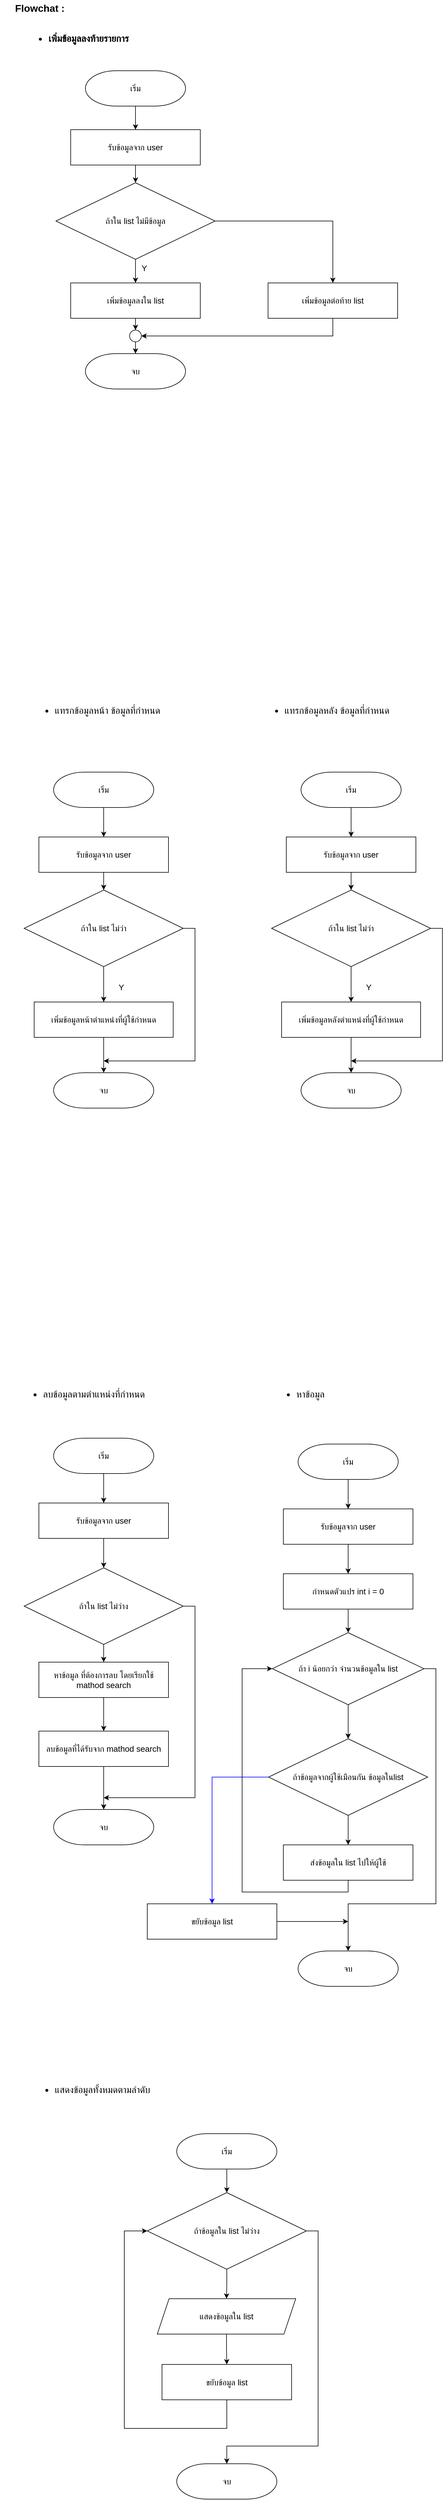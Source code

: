 <mxfile version="25.0.2">
  <diagram name="Page-1" id="D1k8TDNZJm5W6gOoN39z">
    <mxGraphModel dx="3500" dy="2097" grid="1" gridSize="10" guides="1" tooltips="1" connect="1" arrows="1" fold="1" page="1" pageScale="1" pageWidth="827" pageHeight="1169" math="0" shadow="0">
      <root>
        <mxCell id="0" />
        <mxCell id="1" parent="0" />
        <mxCell id="Re3BrL7D_ri76bv2ay9p-19" value="&lt;ul&gt;&lt;li&gt;เพิ่มข้อมูลลงท้ายรายการ&lt;/li&gt;&lt;/ul&gt;" style="text;html=1;align=center;verticalAlign=middle;whiteSpace=wrap;rounded=0;fontFamily=Tahoma;fontSize=16;fontStyle=1;strokeWidth=1;" vertex="1" parent="1">
          <mxGeometry x="29" y="100" width="261" height="30" as="geometry" />
        </mxCell>
        <mxCell id="Re3BrL7D_ri76bv2ay9p-21" value="Flowchat :&amp;nbsp;" style="text;html=1;align=center;verticalAlign=middle;whiteSpace=wrap;rounded=0;fontSize=17;fontStyle=1;strokeWidth=1;" vertex="1" parent="1">
          <mxGeometry x="49" y="50" width="100" height="30" as="geometry" />
        </mxCell>
        <mxCell id="Re3BrL7D_ri76bv2ay9p-23" value="" style="group;fontSize=14;strokeWidth=1;" vertex="1" connectable="0" parent="1">
          <mxGeometry x="124" y="170" width="580" height="540" as="geometry" />
        </mxCell>
        <mxCell id="Re3BrL7D_ri76bv2ay9p-3" value="" style="edgeStyle=orthogonalEdgeStyle;rounded=0;orthogonalLoop=1;jettySize=auto;html=1;fontSize=14;strokeWidth=1;" edge="1" parent="Re3BrL7D_ri76bv2ay9p-23" source="Re3BrL7D_ri76bv2ay9p-1" target="Re3BrL7D_ri76bv2ay9p-2">
          <mxGeometry relative="1" as="geometry" />
        </mxCell>
        <mxCell id="Re3BrL7D_ri76bv2ay9p-1" value="เริ่ม" style="strokeWidth=1;html=1;shape=mxgraph.flowchart.terminator;whiteSpace=wrap;fontSize=14;" vertex="1" parent="Re3BrL7D_ri76bv2ay9p-23">
          <mxGeometry x="50" width="170" height="60" as="geometry" />
        </mxCell>
        <mxCell id="Re3BrL7D_ri76bv2ay9p-5" value="" style="edgeStyle=orthogonalEdgeStyle;rounded=0;orthogonalLoop=1;jettySize=auto;html=1;fontSize=14;strokeWidth=1;" edge="1" parent="Re3BrL7D_ri76bv2ay9p-23" source="Re3BrL7D_ri76bv2ay9p-2" target="Re3BrL7D_ri76bv2ay9p-4">
          <mxGeometry relative="1" as="geometry" />
        </mxCell>
        <mxCell id="Re3BrL7D_ri76bv2ay9p-2" value="รับข้อมูลจาก user" style="whiteSpace=wrap;html=1;strokeWidth=1;fontSize=14;" vertex="1" parent="Re3BrL7D_ri76bv2ay9p-23">
          <mxGeometry x="25" y="100" width="220" height="60" as="geometry" />
        </mxCell>
        <mxCell id="Re3BrL7D_ri76bv2ay9p-7" value="" style="edgeStyle=orthogonalEdgeStyle;rounded=0;orthogonalLoop=1;jettySize=auto;html=1;fontSize=14;strokeWidth=1;" edge="1" parent="Re3BrL7D_ri76bv2ay9p-23" source="Re3BrL7D_ri76bv2ay9p-4" target="Re3BrL7D_ri76bv2ay9p-6">
          <mxGeometry relative="1" as="geometry" />
        </mxCell>
        <mxCell id="Re3BrL7D_ri76bv2ay9p-10" style="edgeStyle=orthogonalEdgeStyle;rounded=0;orthogonalLoop=1;jettySize=auto;html=1;entryX=0.5;entryY=0;entryDx=0;entryDy=0;fontSize=14;strokeWidth=1;" edge="1" parent="Re3BrL7D_ri76bv2ay9p-23" source="Re3BrL7D_ri76bv2ay9p-4" target="Re3BrL7D_ri76bv2ay9p-9">
          <mxGeometry relative="1" as="geometry" />
        </mxCell>
        <mxCell id="Re3BrL7D_ri76bv2ay9p-4" value="ถ้าใน list ไม่มีข้อมูล" style="rhombus;whiteSpace=wrap;html=1;fontSize=14;strokeWidth=1;" vertex="1" parent="Re3BrL7D_ri76bv2ay9p-23">
          <mxGeometry y="190.0" width="270" height="130" as="geometry" />
        </mxCell>
        <mxCell id="Re3BrL7D_ri76bv2ay9p-13" value="" style="edgeStyle=orthogonalEdgeStyle;rounded=0;orthogonalLoop=1;jettySize=auto;html=1;fontSize=14;strokeWidth=1;" edge="1" parent="Re3BrL7D_ri76bv2ay9p-23" source="Re3BrL7D_ri76bv2ay9p-15" target="Re3BrL7D_ri76bv2ay9p-12">
          <mxGeometry relative="1" as="geometry" />
        </mxCell>
        <mxCell id="Re3BrL7D_ri76bv2ay9p-6" value="เพิ่มข้อมูลลงใน list" style="whiteSpace=wrap;html=1;strokeWidth=1;fontSize=14;" vertex="1" parent="Re3BrL7D_ri76bv2ay9p-23">
          <mxGeometry x="25" y="360" width="220" height="60" as="geometry" />
        </mxCell>
        <mxCell id="Re3BrL7D_ri76bv2ay9p-8" value="Y" style="text;html=1;align=center;verticalAlign=middle;whiteSpace=wrap;rounded=0;fontSize=14;strokeWidth=1;" vertex="1" parent="Re3BrL7D_ri76bv2ay9p-23">
          <mxGeometry x="120" y="320" width="60" height="30" as="geometry" />
        </mxCell>
        <mxCell id="Re3BrL7D_ri76bv2ay9p-14" style="edgeStyle=orthogonalEdgeStyle;rounded=0;orthogonalLoop=1;jettySize=auto;html=1;exitX=0.5;exitY=1;exitDx=0;exitDy=0;entryX=1;entryY=0.5;entryDx=0;entryDy=0;fontSize=14;strokeWidth=1;" edge="1" parent="Re3BrL7D_ri76bv2ay9p-23" source="Re3BrL7D_ri76bv2ay9p-9" target="Re3BrL7D_ri76bv2ay9p-15">
          <mxGeometry relative="1" as="geometry">
            <mxPoint x="140" y="460" as="targetPoint" />
            <Array as="points">
              <mxPoint x="470" y="450" />
            </Array>
          </mxGeometry>
        </mxCell>
        <mxCell id="Re3BrL7D_ri76bv2ay9p-9" value="เพิ่มข้อมูลต่อท้าย list" style="whiteSpace=wrap;html=1;strokeWidth=1;fontSize=14;" vertex="1" parent="Re3BrL7D_ri76bv2ay9p-23">
          <mxGeometry x="360" y="360" width="220" height="60" as="geometry" />
        </mxCell>
        <mxCell id="Re3BrL7D_ri76bv2ay9p-12" value="จบ" style="strokeWidth=1;html=1;shape=mxgraph.flowchart.terminator;whiteSpace=wrap;fontSize=14;" vertex="1" parent="Re3BrL7D_ri76bv2ay9p-23">
          <mxGeometry x="50" y="480" width="170" height="60" as="geometry" />
        </mxCell>
        <mxCell id="Re3BrL7D_ri76bv2ay9p-16" value="" style="edgeStyle=orthogonalEdgeStyle;rounded=0;orthogonalLoop=1;jettySize=auto;html=1;fontSize=14;strokeWidth=1;" edge="1" parent="Re3BrL7D_ri76bv2ay9p-23" source="Re3BrL7D_ri76bv2ay9p-6" target="Re3BrL7D_ri76bv2ay9p-15">
          <mxGeometry relative="1" as="geometry">
            <mxPoint x="135" y="420" as="sourcePoint" />
            <mxPoint x="135" y="480" as="targetPoint" />
          </mxGeometry>
        </mxCell>
        <mxCell id="Re3BrL7D_ri76bv2ay9p-15" value="" style="ellipse;whiteSpace=wrap;html=1;aspect=fixed;fontSize=14;strokeWidth=1;" vertex="1" parent="Re3BrL7D_ri76bv2ay9p-23">
          <mxGeometry x="125" y="440" width="20" height="20" as="geometry" />
        </mxCell>
        <mxCell id="Re3BrL7D_ri76bv2ay9p-25" value="&lt;ul&gt;&lt;li&gt;แทรกข้อมูลหน้า ข้อมูลที่กำหนด&lt;/li&gt;&lt;/ul&gt;" style="text;html=1;align=left;verticalAlign=middle;whiteSpace=wrap;rounded=0;fontSize=16;strokeWidth=1;" vertex="1" parent="1">
          <mxGeometry x="80" y="1240" width="300" height="30" as="geometry" />
        </mxCell>
        <mxCell id="Re3BrL7D_ri76bv2ay9p-41" value="" style="group;strokeWidth=1;fontSize=14;" vertex="1" connectable="0" parent="1">
          <mxGeometry x="490" y="1360" width="290" height="570" as="geometry" />
        </mxCell>
        <mxCell id="Re3BrL7D_ri76bv2ay9p-28" value="" style="edgeStyle=orthogonalEdgeStyle;rounded=0;orthogonalLoop=1;jettySize=auto;html=1;fontFamily=Helvetica;fontSize=14;fontColor=default;strokeWidth=1;" edge="1" parent="Re3BrL7D_ri76bv2ay9p-41" source="Re3BrL7D_ri76bv2ay9p-24" target="Re3BrL7D_ri76bv2ay9p-27">
          <mxGeometry relative="1" as="geometry" />
        </mxCell>
        <mxCell id="Re3BrL7D_ri76bv2ay9p-24" value="เริ่ม" style="strokeWidth=1;html=1;shape=mxgraph.flowchart.terminator;whiteSpace=wrap;fontSize=14;" vertex="1" parent="Re3BrL7D_ri76bv2ay9p-41">
          <mxGeometry x="50" width="170" height="60" as="geometry" />
        </mxCell>
        <mxCell id="Re3BrL7D_ri76bv2ay9p-30" value="" style="edgeStyle=orthogonalEdgeStyle;rounded=0;orthogonalLoop=1;jettySize=auto;html=1;fontFamily=Helvetica;fontSize=14;fontColor=default;strokeWidth=1;" edge="1" parent="Re3BrL7D_ri76bv2ay9p-41" source="Re3BrL7D_ri76bv2ay9p-27" target="Re3BrL7D_ri76bv2ay9p-29">
          <mxGeometry relative="1" as="geometry" />
        </mxCell>
        <mxCell id="Re3BrL7D_ri76bv2ay9p-27" value="&lt;span&gt;รับข้อมูลจาก user&lt;/span&gt;" style="whiteSpace=wrap;html=1;strokeWidth=1;rounded=0;align=center;verticalAlign=middle;fontFamily=Helvetica;fontSize=14;fontColor=default;fillColor=none;gradientColor=none;" vertex="1" parent="Re3BrL7D_ri76bv2ay9p-41">
          <mxGeometry x="25" y="110" width="220" height="60" as="geometry" />
        </mxCell>
        <mxCell id="Re3BrL7D_ri76bv2ay9p-36" value="" style="edgeStyle=orthogonalEdgeStyle;rounded=0;orthogonalLoop=1;jettySize=auto;html=1;fontFamily=Helvetica;fontSize=14;fontColor=default;strokeWidth=1;" edge="1" parent="Re3BrL7D_ri76bv2ay9p-41" source="Re3BrL7D_ri76bv2ay9p-29" target="Re3BrL7D_ri76bv2ay9p-34">
          <mxGeometry relative="1" as="geometry" />
        </mxCell>
        <mxCell id="Re3BrL7D_ri76bv2ay9p-40" style="edgeStyle=orthogonalEdgeStyle;rounded=0;orthogonalLoop=1;jettySize=auto;html=1;fontFamily=Helvetica;fontSize=14;fontColor=default;exitX=1;exitY=0.5;exitDx=0;exitDy=0;strokeWidth=1;" edge="1" parent="Re3BrL7D_ri76bv2ay9p-41" source="Re3BrL7D_ri76bv2ay9p-29">
          <mxGeometry relative="1" as="geometry">
            <mxPoint x="135.0" y="490" as="targetPoint" />
            <Array as="points">
              <mxPoint x="290" y="265" />
              <mxPoint x="290" y="490" />
            </Array>
          </mxGeometry>
        </mxCell>
        <mxCell id="Re3BrL7D_ri76bv2ay9p-29" value="&lt;span&gt;ถ้าใน list ไม่ว่า&lt;/span&gt;" style="rhombus;whiteSpace=wrap;html=1;rounded=0;align=center;verticalAlign=middle;fontFamily=Helvetica;fontSize=14;fontColor=default;fillColor=none;gradientColor=none;strokeWidth=1;" vertex="1" parent="Re3BrL7D_ri76bv2ay9p-41">
          <mxGeometry y="200" width="270" height="130" as="geometry" />
        </mxCell>
        <mxCell id="Re3BrL7D_ri76bv2ay9p-39" value="" style="edgeStyle=orthogonalEdgeStyle;rounded=0;orthogonalLoop=1;jettySize=auto;html=1;fontFamily=Helvetica;fontSize=14;fontColor=default;strokeWidth=1;" edge="1" parent="Re3BrL7D_ri76bv2ay9p-41" source="Re3BrL7D_ri76bv2ay9p-34" target="Re3BrL7D_ri76bv2ay9p-38">
          <mxGeometry relative="1" as="geometry" />
        </mxCell>
        <mxCell id="Re3BrL7D_ri76bv2ay9p-34" value="เพิ่มข้อมูลหลังตำแหน่งที่ผู้ใช้กำหนด" style="whiteSpace=wrap;html=1;strokeWidth=1;rounded=0;align=center;verticalAlign=middle;fontFamily=Helvetica;fontSize=14;fontColor=default;fillColor=none;gradientColor=none;" vertex="1" parent="Re3BrL7D_ri76bv2ay9p-41">
          <mxGeometry x="17" y="390" width="236" height="60" as="geometry" />
        </mxCell>
        <mxCell id="Re3BrL7D_ri76bv2ay9p-37" value="Y" style="text;html=1;align=center;verticalAlign=middle;whiteSpace=wrap;rounded=0;fontFamily=Helvetica;fontSize=14;fontColor=default;strokeWidth=1;" vertex="1" parent="Re3BrL7D_ri76bv2ay9p-41">
          <mxGeometry x="135" y="350" width="60" height="30" as="geometry" />
        </mxCell>
        <mxCell id="Re3BrL7D_ri76bv2ay9p-38" value="จบ" style="strokeWidth=1;html=1;shape=mxgraph.flowchart.terminator;whiteSpace=wrap;rounded=0;align=center;verticalAlign=middle;fontFamily=Helvetica;fontSize=14;fontColor=default;fillColor=none;gradientColor=none;" vertex="1" parent="Re3BrL7D_ri76bv2ay9p-41">
          <mxGeometry x="50" y="510" width="170" height="60" as="geometry" />
        </mxCell>
        <mxCell id="Re3BrL7D_ri76bv2ay9p-42" value="" style="group;strokeWidth=1;fontSize=14;" vertex="1" connectable="0" parent="1">
          <mxGeometry x="70" y="1360" width="290" height="570" as="geometry" />
        </mxCell>
        <mxCell id="Re3BrL7D_ri76bv2ay9p-43" value="" style="edgeStyle=orthogonalEdgeStyle;rounded=0;orthogonalLoop=1;jettySize=auto;html=1;fontFamily=Helvetica;fontSize=14;fontColor=default;strokeWidth=1;" edge="1" parent="Re3BrL7D_ri76bv2ay9p-42" source="Re3BrL7D_ri76bv2ay9p-44" target="Re3BrL7D_ri76bv2ay9p-46">
          <mxGeometry relative="1" as="geometry" />
        </mxCell>
        <mxCell id="Re3BrL7D_ri76bv2ay9p-44" value="เริ่ม" style="strokeWidth=1;html=1;shape=mxgraph.flowchart.terminator;whiteSpace=wrap;fontSize=14;" vertex="1" parent="Re3BrL7D_ri76bv2ay9p-42">
          <mxGeometry x="50" width="170" height="60" as="geometry" />
        </mxCell>
        <mxCell id="Re3BrL7D_ri76bv2ay9p-45" value="" style="edgeStyle=orthogonalEdgeStyle;rounded=0;orthogonalLoop=1;jettySize=auto;html=1;fontFamily=Helvetica;fontSize=14;fontColor=default;strokeWidth=1;" edge="1" parent="Re3BrL7D_ri76bv2ay9p-42" source="Re3BrL7D_ri76bv2ay9p-46" target="Re3BrL7D_ri76bv2ay9p-49">
          <mxGeometry relative="1" as="geometry" />
        </mxCell>
        <mxCell id="Re3BrL7D_ri76bv2ay9p-46" value="&lt;span&gt;รับข้อมูลจาก user&lt;/span&gt;" style="whiteSpace=wrap;html=1;strokeWidth=1;rounded=0;align=center;verticalAlign=middle;fontFamily=Helvetica;fontSize=14;fontColor=default;fillColor=none;gradientColor=none;" vertex="1" parent="Re3BrL7D_ri76bv2ay9p-42">
          <mxGeometry x="25" y="110" width="220" height="60" as="geometry" />
        </mxCell>
        <mxCell id="Re3BrL7D_ri76bv2ay9p-47" value="" style="edgeStyle=orthogonalEdgeStyle;rounded=0;orthogonalLoop=1;jettySize=auto;html=1;fontFamily=Helvetica;fontSize=14;fontColor=default;strokeWidth=1;" edge="1" parent="Re3BrL7D_ri76bv2ay9p-42" source="Re3BrL7D_ri76bv2ay9p-49" target="Re3BrL7D_ri76bv2ay9p-51">
          <mxGeometry relative="1" as="geometry" />
        </mxCell>
        <mxCell id="Re3BrL7D_ri76bv2ay9p-48" style="edgeStyle=orthogonalEdgeStyle;rounded=0;orthogonalLoop=1;jettySize=auto;html=1;fontFamily=Helvetica;fontSize=14;fontColor=default;exitX=1;exitY=0.5;exitDx=0;exitDy=0;strokeWidth=1;" edge="1" parent="Re3BrL7D_ri76bv2ay9p-42" source="Re3BrL7D_ri76bv2ay9p-49">
          <mxGeometry relative="1" as="geometry">
            <mxPoint x="135.0" y="490" as="targetPoint" />
            <Array as="points">
              <mxPoint x="290" y="265" />
              <mxPoint x="290" y="490" />
            </Array>
          </mxGeometry>
        </mxCell>
        <mxCell id="Re3BrL7D_ri76bv2ay9p-49" value="&lt;span&gt;ถ้าใน list ไม่ว่า&lt;/span&gt;" style="rhombus;whiteSpace=wrap;html=1;rounded=0;align=center;verticalAlign=middle;fontFamily=Helvetica;fontSize=14;fontColor=default;fillColor=none;gradientColor=none;strokeWidth=1;" vertex="1" parent="Re3BrL7D_ri76bv2ay9p-42">
          <mxGeometry y="200" width="270" height="130" as="geometry" />
        </mxCell>
        <mxCell id="Re3BrL7D_ri76bv2ay9p-50" value="" style="edgeStyle=orthogonalEdgeStyle;rounded=0;orthogonalLoop=1;jettySize=auto;html=1;fontFamily=Helvetica;fontSize=14;fontColor=default;strokeWidth=1;" edge="1" parent="Re3BrL7D_ri76bv2ay9p-42" source="Re3BrL7D_ri76bv2ay9p-51" target="Re3BrL7D_ri76bv2ay9p-53">
          <mxGeometry relative="1" as="geometry" />
        </mxCell>
        <mxCell id="Re3BrL7D_ri76bv2ay9p-51" value="เพิ่มข้อมูลหน้าตำแหน่งที่ผู้ใช้กำหนด" style="whiteSpace=wrap;html=1;strokeWidth=1;rounded=0;align=center;verticalAlign=middle;fontFamily=Helvetica;fontSize=14;fontColor=default;fillColor=none;gradientColor=none;" vertex="1" parent="Re3BrL7D_ri76bv2ay9p-42">
          <mxGeometry x="17" y="390" width="236" height="60" as="geometry" />
        </mxCell>
        <mxCell id="Re3BrL7D_ri76bv2ay9p-52" value="Y" style="text;html=1;align=center;verticalAlign=middle;whiteSpace=wrap;rounded=0;fontFamily=Helvetica;fontSize=14;fontColor=default;strokeWidth=1;" vertex="1" parent="Re3BrL7D_ri76bv2ay9p-42">
          <mxGeometry x="135" y="350" width="60" height="30" as="geometry" />
        </mxCell>
        <mxCell id="Re3BrL7D_ri76bv2ay9p-53" value="จบ" style="strokeWidth=1;html=1;shape=mxgraph.flowchart.terminator;whiteSpace=wrap;rounded=0;align=center;verticalAlign=middle;fontFamily=Helvetica;fontSize=14;fontColor=default;fillColor=none;gradientColor=none;" vertex="1" parent="Re3BrL7D_ri76bv2ay9p-42">
          <mxGeometry x="50" y="510" width="170" height="60" as="geometry" />
        </mxCell>
        <mxCell id="Re3BrL7D_ri76bv2ay9p-54" value="&lt;ul&gt;&lt;li&gt;แทรกข้อมูลหลัง ข้อมูลที่กำหนด&lt;/li&gt;&lt;/ul&gt;" style="text;html=1;align=left;verticalAlign=middle;whiteSpace=wrap;rounded=0;fontSize=16;strokeWidth=1;" vertex="1" parent="1">
          <mxGeometry x="470" y="1240" width="300" height="30" as="geometry" />
        </mxCell>
        <mxCell id="Re3BrL7D_ri76bv2ay9p-55" value="&lt;ul&gt;&lt;li&gt;ลบข้อมูลตามตำแหน่งที่กำหนด&lt;/li&gt;&lt;/ul&gt;" style="text;html=1;align=left;verticalAlign=middle;whiteSpace=wrap;rounded=0;fontFamily=Helvetica;fontSize=16;fontColor=default;strokeWidth=1;" vertex="1" parent="1">
          <mxGeometry x="60" y="2400" width="286" height="30" as="geometry" />
        </mxCell>
        <mxCell id="Re3BrL7D_ri76bv2ay9p-58" value="" style="edgeStyle=orthogonalEdgeStyle;rounded=0;orthogonalLoop=1;jettySize=auto;html=1;fontFamily=Helvetica;fontSize=14;fontColor=default;strokeWidth=1;" edge="1" parent="1" source="Re3BrL7D_ri76bv2ay9p-56" target="Re3BrL7D_ri76bv2ay9p-57">
          <mxGeometry relative="1" as="geometry" />
        </mxCell>
        <mxCell id="Re3BrL7D_ri76bv2ay9p-56" value="เริ่ม" style="strokeWidth=1;html=1;shape=mxgraph.flowchart.terminator;whiteSpace=wrap;rounded=0;align=center;verticalAlign=middle;fontFamily=Helvetica;fontSize=14;fontColor=default;fillColor=none;gradientColor=none;" vertex="1" parent="1">
          <mxGeometry x="120" y="2490" width="170" height="60" as="geometry" />
        </mxCell>
        <mxCell id="Re3BrL7D_ri76bv2ay9p-61" value="" style="edgeStyle=orthogonalEdgeStyle;rounded=0;orthogonalLoop=1;jettySize=auto;html=1;fontFamily=Helvetica;fontSize=14;fontColor=default;strokeWidth=1;" edge="1" parent="1" source="Re3BrL7D_ri76bv2ay9p-57" target="Re3BrL7D_ri76bv2ay9p-60">
          <mxGeometry relative="1" as="geometry" />
        </mxCell>
        <mxCell id="Re3BrL7D_ri76bv2ay9p-57" value="&lt;span&gt;รับข้อมูลจาก user&lt;/span&gt;" style="whiteSpace=wrap;html=1;strokeWidth=1;rounded=0;align=center;verticalAlign=middle;fontFamily=Helvetica;fontSize=14;fontColor=default;fillColor=none;gradientColor=none;" vertex="1" parent="1">
          <mxGeometry x="95" y="2600" width="220" height="60" as="geometry" />
        </mxCell>
        <mxCell id="Re3BrL7D_ri76bv2ay9p-63" value="" style="edgeStyle=orthogonalEdgeStyle;rounded=0;orthogonalLoop=1;jettySize=auto;html=1;fontFamily=Helvetica;fontSize=14;fontColor=default;strokeWidth=1;" edge="1" parent="1" source="Re3BrL7D_ri76bv2ay9p-60" target="Re3BrL7D_ri76bv2ay9p-62">
          <mxGeometry relative="1" as="geometry" />
        </mxCell>
        <mxCell id="Re3BrL7D_ri76bv2ay9p-68" style="edgeStyle=orthogonalEdgeStyle;rounded=0;orthogonalLoop=1;jettySize=auto;html=1;fontFamily=Helvetica;fontSize=14;fontColor=default;exitX=1;exitY=0.5;exitDx=0;exitDy=0;strokeWidth=1;" edge="1" parent="1" source="Re3BrL7D_ri76bv2ay9p-60">
          <mxGeometry relative="1" as="geometry">
            <mxPoint x="205" y="3100.0" as="targetPoint" />
            <Array as="points">
              <mxPoint x="360" y="2775" />
              <mxPoint x="360" y="3100" />
            </Array>
          </mxGeometry>
        </mxCell>
        <mxCell id="Re3BrL7D_ri76bv2ay9p-60" value="&lt;span&gt;ถ้าใน list ไม่ว่าง&lt;/span&gt;" style="rhombus;whiteSpace=wrap;html=1;rounded=0;align=center;verticalAlign=middle;fontFamily=Helvetica;fontSize=14;fontColor=default;fillColor=none;gradientColor=none;strokeWidth=1;" vertex="1" parent="1">
          <mxGeometry x="70" y="2710" width="270" height="130" as="geometry" />
        </mxCell>
        <mxCell id="Re3BrL7D_ri76bv2ay9p-65" value="" style="edgeStyle=orthogonalEdgeStyle;rounded=0;orthogonalLoop=1;jettySize=auto;html=1;fontFamily=Helvetica;fontSize=14;fontColor=default;strokeWidth=1;" edge="1" parent="1" source="Re3BrL7D_ri76bv2ay9p-62" target="Re3BrL7D_ri76bv2ay9p-64">
          <mxGeometry relative="1" as="geometry" />
        </mxCell>
        <mxCell id="Re3BrL7D_ri76bv2ay9p-62" value="หาข้อมูล ที่ต้องการลบ โดยเรียกใช้ mathod search" style="whiteSpace=wrap;html=1;strokeWidth=1;rounded=0;align=center;verticalAlign=middle;fontFamily=Helvetica;fontSize=14;fontColor=default;fillColor=none;gradientColor=none;" vertex="1" parent="1">
          <mxGeometry x="95" y="2870" width="220" height="60" as="geometry" />
        </mxCell>
        <mxCell id="Re3BrL7D_ri76bv2ay9p-67" value="" style="edgeStyle=orthogonalEdgeStyle;rounded=0;orthogonalLoop=1;jettySize=auto;html=1;fontFamily=Helvetica;fontSize=14;fontColor=default;strokeWidth=1;" edge="1" parent="1" source="Re3BrL7D_ri76bv2ay9p-64" target="Re3BrL7D_ri76bv2ay9p-66">
          <mxGeometry relative="1" as="geometry" />
        </mxCell>
        <mxCell id="Re3BrL7D_ri76bv2ay9p-64" value="ลบข้อมูลที่ได้รับจาก mathod search" style="whiteSpace=wrap;html=1;strokeWidth=1;rounded=0;align=center;verticalAlign=middle;fontFamily=Helvetica;fontSize=14;fontColor=default;fillColor=none;gradientColor=none;" vertex="1" parent="1">
          <mxGeometry x="95" y="2987" width="220" height="60" as="geometry" />
        </mxCell>
        <mxCell id="Re3BrL7D_ri76bv2ay9p-66" value="จบ" style="strokeWidth=1;html=1;shape=mxgraph.flowchart.terminator;whiteSpace=wrap;rounded=0;align=center;verticalAlign=middle;fontFamily=Helvetica;fontSize=14;fontColor=default;fillColor=none;gradientColor=none;" vertex="1" parent="1">
          <mxGeometry x="120" y="3120" width="170" height="60" as="geometry" />
        </mxCell>
        <mxCell id="Re3BrL7D_ri76bv2ay9p-69" value="&lt;ul&gt;&lt;li&gt;หาข้อมูล&lt;/li&gt;&lt;/ul&gt;" style="text;html=1;align=left;verticalAlign=middle;whiteSpace=wrap;rounded=0;fontFamily=Helvetica;fontSize=16;fontColor=default;strokeWidth=1;" vertex="1" parent="1">
          <mxGeometry x="490" y="2400" width="130" height="30" as="geometry" />
        </mxCell>
        <mxCell id="Re3BrL7D_ri76bv2ay9p-73" value="" style="edgeStyle=orthogonalEdgeStyle;rounded=0;orthogonalLoop=1;jettySize=auto;html=1;fontFamily=Helvetica;fontSize=14;fontColor=default;strokeWidth=1;" edge="1" parent="1" source="Re3BrL7D_ri76bv2ay9p-71" target="Re3BrL7D_ri76bv2ay9p-72">
          <mxGeometry relative="1" as="geometry" />
        </mxCell>
        <mxCell id="Re3BrL7D_ri76bv2ay9p-71" value="เริ่ม" style="strokeWidth=1;html=1;shape=mxgraph.flowchart.terminator;whiteSpace=wrap;rounded=0;align=center;verticalAlign=middle;fontFamily=Helvetica;fontSize=14;fontColor=default;fillColor=none;gradientColor=none;" vertex="1" parent="1">
          <mxGeometry x="535" y="2500" width="170" height="60" as="geometry" />
        </mxCell>
        <mxCell id="Re3BrL7D_ri76bv2ay9p-78" value="" style="edgeStyle=orthogonalEdgeStyle;rounded=0;orthogonalLoop=1;jettySize=auto;html=1;fontFamily=Helvetica;fontSize=14;fontColor=default;strokeWidth=1;" edge="1" parent="1" source="Re3BrL7D_ri76bv2ay9p-72" target="Re3BrL7D_ri76bv2ay9p-77">
          <mxGeometry relative="1" as="geometry" />
        </mxCell>
        <mxCell id="Re3BrL7D_ri76bv2ay9p-72" value="&lt;span&gt;รับข้อมูลจาก user&lt;/span&gt;" style="whiteSpace=wrap;html=1;strokeWidth=1;rounded=0;align=center;verticalAlign=middle;fontFamily=Helvetica;fontSize=14;fontColor=default;fillColor=none;gradientColor=none;" vertex="1" parent="1">
          <mxGeometry x="510" y="2610" width="220" height="60" as="geometry" />
        </mxCell>
        <mxCell id="Re3BrL7D_ri76bv2ay9p-80" value="" style="edgeStyle=orthogonalEdgeStyle;rounded=0;orthogonalLoop=1;jettySize=auto;html=1;fontFamily=Helvetica;fontSize=14;fontColor=default;strokeWidth=1;" edge="1" parent="1" source="Re3BrL7D_ri76bv2ay9p-77" target="Re3BrL7D_ri76bv2ay9p-79">
          <mxGeometry relative="1" as="geometry" />
        </mxCell>
        <mxCell id="Re3BrL7D_ri76bv2ay9p-77" value="กำหนดตัวแปร int i = 0" style="whiteSpace=wrap;html=1;strokeWidth=1;rounded=0;align=center;verticalAlign=middle;fontFamily=Helvetica;fontSize=14;fontColor=default;fillColor=none;gradientColor=none;" vertex="1" parent="1">
          <mxGeometry x="510" y="2720" width="220" height="60" as="geometry" />
        </mxCell>
        <mxCell id="Re3BrL7D_ri76bv2ay9p-82" value="" style="edgeStyle=orthogonalEdgeStyle;rounded=0;orthogonalLoop=1;jettySize=auto;html=1;fontFamily=Helvetica;fontSize=14;fontColor=default;strokeWidth=1;" edge="1" parent="1" source="Re3BrL7D_ri76bv2ay9p-79" target="Re3BrL7D_ri76bv2ay9p-81">
          <mxGeometry relative="1" as="geometry" />
        </mxCell>
        <mxCell id="Re3BrL7D_ri76bv2ay9p-88" style="edgeStyle=orthogonalEdgeStyle;rounded=0;orthogonalLoop=1;jettySize=auto;html=1;fontFamily=Helvetica;fontSize=14;fontColor=default;exitX=1;exitY=0.5;exitDx=0;exitDy=0;entryX=0.5;entryY=0;entryDx=0;entryDy=0;entryPerimeter=0;strokeWidth=1;" edge="1" parent="1" source="Re3BrL7D_ri76bv2ay9p-79" target="Re3BrL7D_ri76bv2ay9p-85">
          <mxGeometry relative="1" as="geometry">
            <mxPoint x="620" y="3280" as="targetPoint" />
            <Array as="points">
              <mxPoint x="769" y="2881" />
              <mxPoint x="769" y="3280" />
              <mxPoint x="620" y="3280" />
            </Array>
          </mxGeometry>
        </mxCell>
        <mxCell id="Re3BrL7D_ri76bv2ay9p-79" value="ถ้า i น้อยกว่า จำนวนข้อมูลใน list" style="rhombus;whiteSpace=wrap;html=1;rounded=0;align=center;verticalAlign=middle;fontFamily=Helvetica;fontSize=14;fontColor=default;fillColor=none;gradientColor=none;strokeWidth=1;" vertex="1" parent="1">
          <mxGeometry x="491.25" y="2820" width="257.5" height="122.2" as="geometry" />
        </mxCell>
        <mxCell id="Re3BrL7D_ri76bv2ay9p-84" value="" style="edgeStyle=orthogonalEdgeStyle;rounded=0;orthogonalLoop=1;jettySize=auto;html=1;fontFamily=Helvetica;fontSize=14;fontColor=default;strokeWidth=1;" edge="1" parent="1" source="Re3BrL7D_ri76bv2ay9p-81" target="Re3BrL7D_ri76bv2ay9p-83">
          <mxGeometry relative="1" as="geometry" />
        </mxCell>
        <mxCell id="Re3BrL7D_ri76bv2ay9p-90" style="edgeStyle=orthogonalEdgeStyle;rounded=0;orthogonalLoop=1;jettySize=auto;html=1;entryX=0.5;entryY=0;entryDx=0;entryDy=0;fontFamily=Helvetica;fontSize=14;fontColor=#000000;exitX=0;exitY=0.5;exitDx=0;exitDy=0;labelBorderColor=default;strokeColor=#0000FF;strokeWidth=1;" edge="1" parent="1" source="Re3BrL7D_ri76bv2ay9p-81" target="Re3BrL7D_ri76bv2ay9p-89">
          <mxGeometry relative="1" as="geometry" />
        </mxCell>
        <mxCell id="Re3BrL7D_ri76bv2ay9p-81" value="ถ้าข้อมูลจากผู้ใช้เมือนกัน ข้อมูลในlist" style="rhombus;whiteSpace=wrap;html=1;rounded=0;align=center;verticalAlign=middle;fontFamily=Helvetica;fontSize=14;fontColor=default;fillColor=none;gradientColor=none;fontStyle=0;strokeWidth=1;" vertex="1" parent="1">
          <mxGeometry x="485" y="3000" width="270" height="130" as="geometry" />
        </mxCell>
        <mxCell id="Re3BrL7D_ri76bv2ay9p-113" style="edgeStyle=orthogonalEdgeStyle;rounded=0;orthogonalLoop=1;jettySize=auto;html=1;entryX=0;entryY=0.5;entryDx=0;entryDy=0;fontFamily=Helvetica;fontSize=14;fontColor=default;exitX=0.5;exitY=1;exitDx=0;exitDy=0;strokeWidth=1;" edge="1" parent="1" source="Re3BrL7D_ri76bv2ay9p-83" target="Re3BrL7D_ri76bv2ay9p-79">
          <mxGeometry relative="1" as="geometry">
            <Array as="points">
              <mxPoint x="620" y="3260" />
              <mxPoint x="440" y="3260" />
              <mxPoint x="440" y="2881" />
            </Array>
          </mxGeometry>
        </mxCell>
        <mxCell id="Re3BrL7D_ri76bv2ay9p-83" value="ส่งข้อมูลใน list ไปให้ผู้ใช้" style="whiteSpace=wrap;html=1;strokeWidth=1;rounded=0;align=center;verticalAlign=middle;fontFamily=Helvetica;fontSize=14;fontColor=default;fillColor=none;gradientColor=none;" vertex="1" parent="1">
          <mxGeometry x="510" y="3180" width="220" height="60" as="geometry" />
        </mxCell>
        <mxCell id="Re3BrL7D_ri76bv2ay9p-85" value="จบ" style="strokeWidth=1;html=1;shape=mxgraph.flowchart.terminator;whiteSpace=wrap;rounded=0;align=center;verticalAlign=middle;fontFamily=Helvetica;fontSize=14;fontColor=default;fillColor=none;gradientColor=none;" vertex="1" parent="1">
          <mxGeometry x="535" y="3360" width="170" height="60" as="geometry" />
        </mxCell>
        <mxCell id="Re3BrL7D_ri76bv2ay9p-114" style="edgeStyle=orthogonalEdgeStyle;rounded=0;orthogonalLoop=1;jettySize=auto;html=1;fontFamily=Helvetica;fontSize=14;fontColor=default;strokeWidth=1;" edge="1" parent="1" source="Re3BrL7D_ri76bv2ay9p-89">
          <mxGeometry relative="1" as="geometry">
            <mxPoint x="620" y="3310.0" as="targetPoint" />
          </mxGeometry>
        </mxCell>
        <mxCell id="Re3BrL7D_ri76bv2ay9p-89" value="ขยับข้อมูล list" style="whiteSpace=wrap;html=1;strokeWidth=1;rounded=0;align=center;verticalAlign=middle;fontFamily=Helvetica;fontSize=14;fontColor=default;fillColor=none;gradientColor=none;" vertex="1" parent="1">
          <mxGeometry x="279" y="3280" width="220" height="60" as="geometry" />
        </mxCell>
        <mxCell id="Re3BrL7D_ri76bv2ay9p-93" value="&lt;ul&gt;&lt;li&gt;แสดงข้อมูลทั้งหมดตามลำดับ&lt;/li&gt;&lt;/ul&gt;" style="text;html=1;align=left;verticalAlign=middle;whiteSpace=wrap;rounded=0;fontFamily=Helvetica;fontSize=16;fontColor=default;strokeWidth=1;" vertex="1" parent="1">
          <mxGeometry x="80" y="3580" width="280" height="30" as="geometry" />
        </mxCell>
        <mxCell id="Re3BrL7D_ri76bv2ay9p-98" value="" style="edgeStyle=orthogonalEdgeStyle;rounded=0;orthogonalLoop=1;jettySize=auto;html=1;fontFamily=Helvetica;fontSize=14;fontColor=default;strokeWidth=1;" edge="1" parent="1" source="Re3BrL7D_ri76bv2ay9p-94" target="Re3BrL7D_ri76bv2ay9p-97">
          <mxGeometry relative="1" as="geometry" />
        </mxCell>
        <mxCell id="Re3BrL7D_ri76bv2ay9p-94" value="เริ่ม" style="strokeWidth=1;html=1;shape=mxgraph.flowchart.terminator;whiteSpace=wrap;rounded=0;align=center;verticalAlign=middle;fontFamily=Helvetica;fontSize=14;fontColor=default;fillColor=none;gradientColor=none;" vertex="1" parent="1">
          <mxGeometry x="329" y="3670" width="170" height="60" as="geometry" />
        </mxCell>
        <mxCell id="Re3BrL7D_ri76bv2ay9p-107" value="" style="edgeStyle=orthogonalEdgeStyle;rounded=0;orthogonalLoop=1;jettySize=auto;html=1;fontFamily=Helvetica;fontSize=14;fontColor=default;strokeWidth=1;" edge="1" parent="1" source="Re3BrL7D_ri76bv2ay9p-97" target="Re3BrL7D_ri76bv2ay9p-106">
          <mxGeometry relative="1" as="geometry" />
        </mxCell>
        <mxCell id="Re3BrL7D_ri76bv2ay9p-97" value="ถ้าข้อมูลใน list ไม่ว่าง" style="rhombus;whiteSpace=wrap;html=1;rounded=0;align=center;verticalAlign=middle;fontFamily=Helvetica;fontSize=14;fontColor=default;fillColor=none;gradientColor=none;strokeWidth=1;" vertex="1" parent="1">
          <mxGeometry x="279" y="3770" width="270" height="130" as="geometry" />
        </mxCell>
        <mxCell id="Re3BrL7D_ri76bv2ay9p-109" value="" style="edgeStyle=orthogonalEdgeStyle;rounded=0;orthogonalLoop=1;jettySize=auto;html=1;fontFamily=Helvetica;fontSize=14;fontColor=default;strokeWidth=1;" edge="1" parent="1" source="Re3BrL7D_ri76bv2ay9p-106" target="Re3BrL7D_ri76bv2ay9p-108">
          <mxGeometry relative="1" as="geometry" />
        </mxCell>
        <mxCell id="Re3BrL7D_ri76bv2ay9p-106" value="แสดงข้อมูลใน list" style="shape=parallelogram;perimeter=parallelogramPerimeter;whiteSpace=wrap;html=1;fixedSize=1;strokeWidth=1;rounded=0;align=center;verticalAlign=middle;fontFamily=Helvetica;fontSize=14;fontColor=default;fillColor=none;gradientColor=none;" vertex="1" parent="1">
          <mxGeometry x="296" y="3950" width="235" height="60" as="geometry" />
        </mxCell>
        <mxCell id="Re3BrL7D_ri76bv2ay9p-108" value="ขยับข้อมูล list" style="whiteSpace=wrap;html=1;strokeWidth=1;rounded=0;align=center;verticalAlign=middle;fontFamily=Helvetica;fontSize=14;fontColor=default;fillColor=none;gradientColor=none;" vertex="1" parent="1">
          <mxGeometry x="304" y="4061.5" width="220" height="60" as="geometry" />
        </mxCell>
        <mxCell id="Re3BrL7D_ri76bv2ay9p-110" style="edgeStyle=orthogonalEdgeStyle;rounded=0;orthogonalLoop=1;jettySize=auto;html=1;entryX=0;entryY=0.5;entryDx=0;entryDy=0;fontFamily=Helvetica;fontSize=14;fontColor=default;exitX=0.5;exitY=1;exitDx=0;exitDy=0;strokeWidth=1;" edge="1" parent="1" source="Re3BrL7D_ri76bv2ay9p-108" target="Re3BrL7D_ri76bv2ay9p-97">
          <mxGeometry relative="1" as="geometry">
            <Array as="points">
              <mxPoint x="414" y="4170" />
              <mxPoint x="240" y="4170" />
              <mxPoint x="240" y="3835" />
            </Array>
          </mxGeometry>
        </mxCell>
        <mxCell id="Re3BrL7D_ri76bv2ay9p-111" value="จบ" style="strokeWidth=1;html=1;shape=mxgraph.flowchart.terminator;whiteSpace=wrap;rounded=0;align=center;verticalAlign=middle;fontFamily=Helvetica;fontSize=14;fontColor=default;fillColor=none;gradientColor=none;" vertex="1" parent="1">
          <mxGeometry x="329" y="4230" width="170" height="60" as="geometry" />
        </mxCell>
        <mxCell id="Re3BrL7D_ri76bv2ay9p-112" style="edgeStyle=orthogonalEdgeStyle;rounded=0;orthogonalLoop=1;jettySize=auto;html=1;entryX=0.5;entryY=0;entryDx=0;entryDy=0;entryPerimeter=0;fontFamily=Helvetica;fontSize=14;fontColor=default;exitX=1;exitY=0.5;exitDx=0;exitDy=0;strokeWidth=1;" edge="1" parent="1" source="Re3BrL7D_ri76bv2ay9p-97" target="Re3BrL7D_ri76bv2ay9p-111">
          <mxGeometry relative="1" as="geometry">
            <Array as="points">
              <mxPoint x="569" y="3835" />
              <mxPoint x="569" y="4200" />
              <mxPoint x="414" y="4200" />
            </Array>
          </mxGeometry>
        </mxCell>
      </root>
    </mxGraphModel>
  </diagram>
</mxfile>
